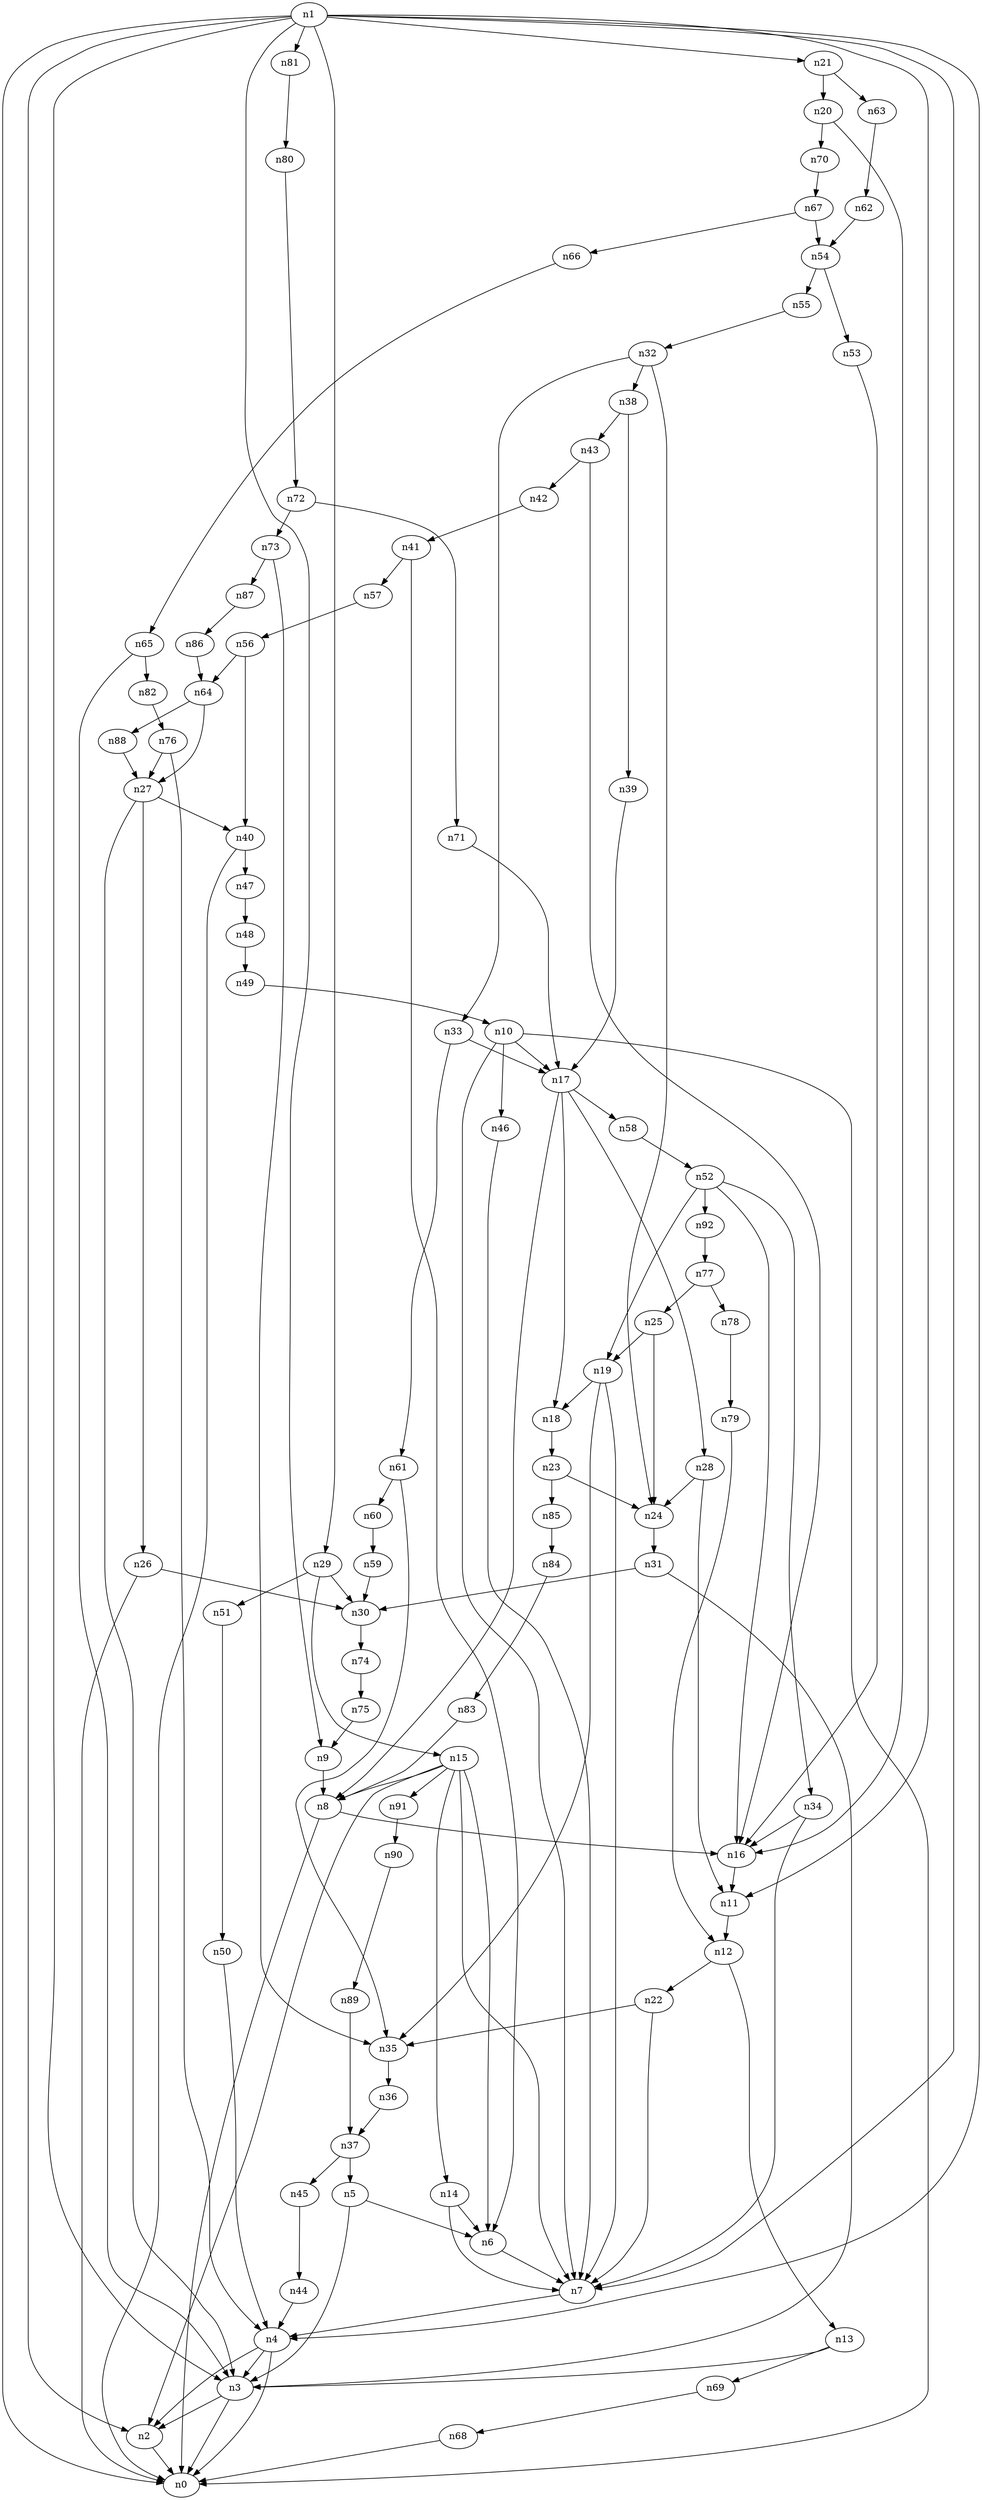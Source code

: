 digraph G {
	n1 -> n0	 [_graphml_id=e0];
	n1 -> n2	 [_graphml_id=e1];
	n1 -> n3	 [_graphml_id=e6];
	n1 -> n4	 [_graphml_id=e9];
	n1 -> n7	 [_graphml_id=e13];
	n1 -> n9	 [_graphml_id=e16];
	n1 -> n11	 [_graphml_id=e20];
	n1 -> n21	 [_graphml_id=e36];
	n1 -> n29	 [_graphml_id=e50];
	n1 -> n81	 [_graphml_id=e136];
	n2 -> n0	 [_graphml_id=e5];
	n3 -> n0	 [_graphml_id=e8];
	n3 -> n2	 [_graphml_id=e2];
	n4 -> n0	 [_graphml_id=e4];
	n4 -> n2	 [_graphml_id=e7];
	n4 -> n3	 [_graphml_id=e3];
	n5 -> n3	 [_graphml_id=e10];
	n5 -> n6	 [_graphml_id=e11];
	n6 -> n7	 [_graphml_id=e12];
	n7 -> n4	 [_graphml_id=e19];
	n8 -> n0	 [_graphml_id=e14];
	n8 -> n16	 [_graphml_id=e28];
	n9 -> n8	 [_graphml_id=e15];
	n10 -> n0	 [_graphml_id=e18];
	n10 -> n7	 [_graphml_id=e17];
	n10 -> n17	 [_graphml_id=e30];
	n10 -> n46	 [_graphml_id=e78];
	n11 -> n12	 [_graphml_id=e21];
	n12 -> n13	 [_graphml_id=e22];
	n12 -> n22	 [_graphml_id=e38];
	n13 -> n3	 [_graphml_id=e23];
	n13 -> n69	 [_graphml_id=e116];
	n14 -> n6	 [_graphml_id=e24];
	n14 -> n7	 [_graphml_id=e149];
	n15 -> n2	 [_graphml_id=e49];
	n15 -> n6	 [_graphml_id=e39];
	n15 -> n7	 [_graphml_id=e26];
	n15 -> n8	 [_graphml_id=e29];
	n15 -> n14	 [_graphml_id=e25];
	n15 -> n91	 [_graphml_id=e153];
	n16 -> n11	 [_graphml_id=e27];
	n17 -> n8	 [_graphml_id=e119];
	n17 -> n18	 [_graphml_id=e31];
	n17 -> n28	 [_graphml_id=e99];
	n17 -> n58	 [_graphml_id=e97];
	n18 -> n23	 [_graphml_id=e40];
	n19 -> n7	 [_graphml_id=e33];
	n19 -> n18	 [_graphml_id=e32];
	n19 -> n35	 [_graphml_id=e89];
	n20 -> n16	 [_graphml_id=e34];
	n20 -> n70	 [_graphml_id=e118];
	n21 -> n20	 [_graphml_id=e35];
	n21 -> n63	 [_graphml_id=e106];
	n22 -> n7	 [_graphml_id=e37];
	n22 -> n35	 [_graphml_id=e60];
	n23 -> n24	 [_graphml_id=e41];
	n23 -> n85	 [_graphml_id=e143];
	n24 -> n31	 [_graphml_id=e53];
	n25 -> n19	 [_graphml_id=e43];
	n25 -> n24	 [_graphml_id=e42];
	n26 -> n0	 [_graphml_id=e44];
	n26 -> n30	 [_graphml_id=e69];
	n27 -> n3	 [_graphml_id=e46];
	n27 -> n26	 [_graphml_id=e45];
	n27 -> n40	 [_graphml_id=e67];
	n28 -> n11	 [_graphml_id=e47];
	n28 -> n24	 [_graphml_id=e48];
	n29 -> n15	 [_graphml_id=e109];
	n29 -> n30	 [_graphml_id=e51];
	n29 -> n51	 [_graphml_id=e86];
	n30 -> n74	 [_graphml_id=e124];
	n31 -> n3	 [_graphml_id=e59];
	n31 -> n30	 [_graphml_id=e52];
	n32 -> n24	 [_graphml_id=e54];
	n32 -> n33	 [_graphml_id=e55];
	n32 -> n38	 [_graphml_id=e64];
	n33 -> n17	 [_graphml_id=e56];
	n33 -> n61	 [_graphml_id=e103];
	n34 -> n7	 [_graphml_id=e57];
	n34 -> n16	 [_graphml_id=e58];
	n35 -> n36	 [_graphml_id=e61];
	n36 -> n37	 [_graphml_id=e62];
	n37 -> n5	 [_graphml_id=e63];
	n37 -> n45	 [_graphml_id=e76];
	n38 -> n39	 [_graphml_id=e65];
	n38 -> n43	 [_graphml_id=e79];
	n39 -> n17	 [_graphml_id=e66];
	n40 -> n0	 [_graphml_id=e68];
	n40 -> n47	 [_graphml_id=e80];
	n41 -> n6	 [_graphml_id=e70];
	n41 -> n57	 [_graphml_id=e96];
	n42 -> n41	 [_graphml_id=e71];
	n43 -> n16	 [_graphml_id=e73];
	n43 -> n42	 [_graphml_id=e72];
	n44 -> n4	 [_graphml_id=e74];
	n45 -> n44	 [_graphml_id=e75];
	n46 -> n7	 [_graphml_id=e77];
	n47 -> n48	 [_graphml_id=e81];
	n48 -> n49	 [_graphml_id=e82];
	n49 -> n10	 [_graphml_id=e83];
	n50 -> n4	 [_graphml_id=e84];
	n51 -> n50	 [_graphml_id=e85];
	n52 -> n16	 [_graphml_id=e88];
	n52 -> n19	 [_graphml_id=e87];
	n52 -> n34	 [_graphml_id=e139];
	n52 -> n92	 [_graphml_id=e154];
	n53 -> n16	 [_graphml_id=e90];
	n54 -> n53	 [_graphml_id=e91];
	n54 -> n55	 [_graphml_id=e92];
	n55 -> n32	 [_graphml_id=e93];
	n56 -> n40	 [_graphml_id=e94];
	n56 -> n64	 [_graphml_id=e108];
	n57 -> n56	 [_graphml_id=e95];
	n58 -> n52	 [_graphml_id=e98];
	n59 -> n30	 [_graphml_id=e100];
	n60 -> n59	 [_graphml_id=e101];
	n61 -> n35	 [_graphml_id=e129];
	n61 -> n60	 [_graphml_id=e102];
	n62 -> n54	 [_graphml_id=e104];
	n63 -> n62	 [_graphml_id=e105];
	n64 -> n27	 [_graphml_id=e107];
	n64 -> n88	 [_graphml_id=e148];
	n65 -> n3	 [_graphml_id=e110];
	n65 -> n82	 [_graphml_id=e137];
	n66 -> n65	 [_graphml_id=e111];
	n67 -> n54	 [_graphml_id=e113];
	n67 -> n66	 [_graphml_id=e112];
	n68 -> n0	 [_graphml_id=e114];
	n69 -> n68	 [_graphml_id=e115];
	n70 -> n67	 [_graphml_id=e117];
	n71 -> n17	 [_graphml_id=e120];
	n72 -> n71	 [_graphml_id=e121];
	n72 -> n73	 [_graphml_id=e122];
	n73 -> n35	 [_graphml_id=e123];
	n73 -> n87	 [_graphml_id=e146];
	n74 -> n75	 [_graphml_id=e125];
	n75 -> n9	 [_graphml_id=e126];
	n76 -> n4	 [_graphml_id=e128];
	n76 -> n27	 [_graphml_id=e127];
	n77 -> n25	 [_graphml_id=e130];
	n77 -> n78	 [_graphml_id=e131];
	n78 -> n79	 [_graphml_id=e132];
	n79 -> n12	 [_graphml_id=e133];
	n80 -> n72	 [_graphml_id=e134];
	n81 -> n80	 [_graphml_id=e135];
	n82 -> n76	 [_graphml_id=e138];
	n83 -> n8	 [_graphml_id=e140];
	n84 -> n83	 [_graphml_id=e141];
	n85 -> n84	 [_graphml_id=e142];
	n86 -> n64	 [_graphml_id=e144];
	n87 -> n86	 [_graphml_id=e145];
	n88 -> n27	 [_graphml_id=e147];
	n89 -> n37	 [_graphml_id=e150];
	n90 -> n89	 [_graphml_id=e151];
	n91 -> n90	 [_graphml_id=e152];
	n92 -> n77	 [_graphml_id=e155];
}
